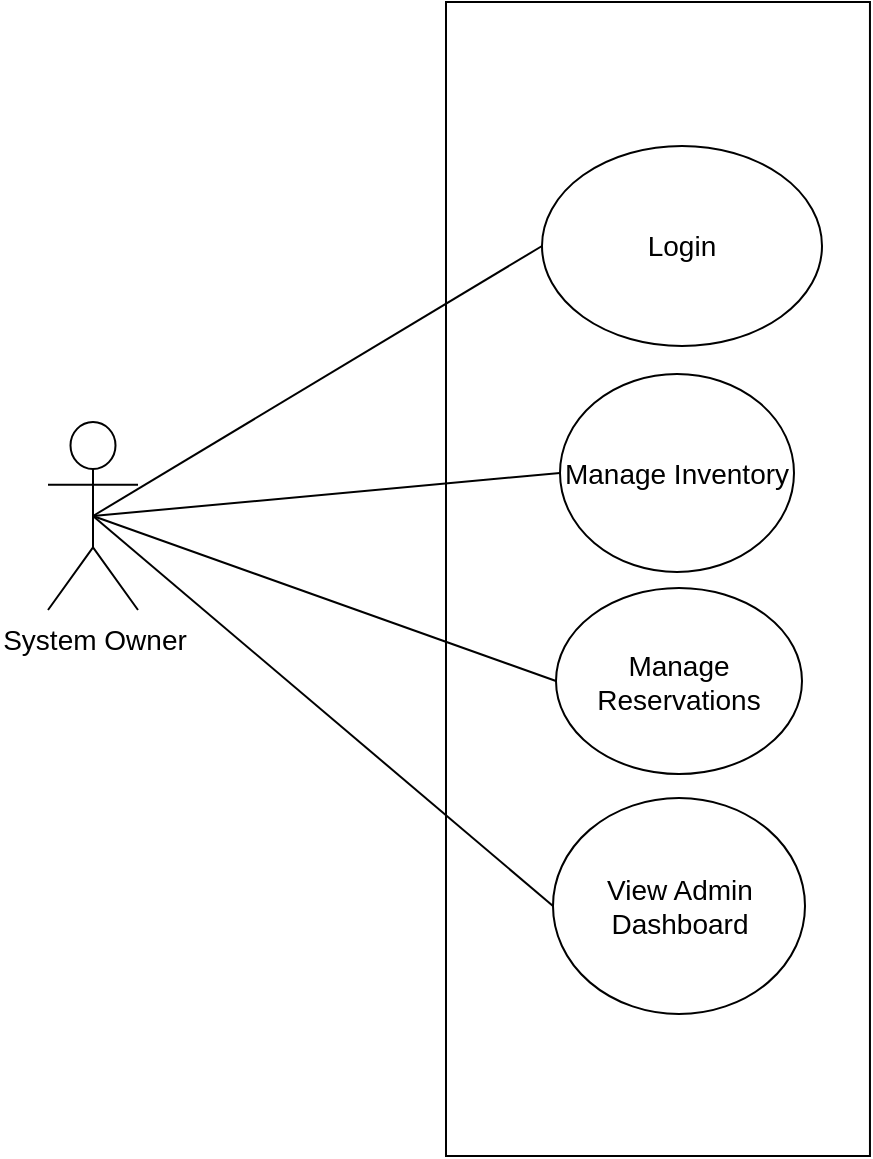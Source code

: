<mxfile version="20.6.0" type="device"><diagram id="9k71jLMtbImuq6LZBYuP" name="Page-1"><mxGraphModel dx="1240" dy="643" grid="0" gridSize="10" guides="1" tooltips="1" connect="1" arrows="1" fold="1" page="1" pageScale="1" pageWidth="827" pageHeight="1169" math="0" shadow="0"><root><mxCell id="0"/><mxCell id="1" parent="0"/><mxCell id="2VqxOQEB4hZ91hwaWbdQ-26" value="" style="rounded=0;whiteSpace=wrap;html=1;" parent="1" vertex="1"><mxGeometry x="373" y="344" width="211.98" height="577" as="geometry"/></mxCell><mxCell id="2VqxOQEB4hZ91hwaWbdQ-30" value="&lt;font&gt;&lt;span style=&quot;font-size: 14px;&quot;&gt;Login&lt;/span&gt;&lt;/font&gt;" style="ellipse;whiteSpace=wrap;html=1;fontFamily=Helvetica;" parent="1" vertex="1"><mxGeometry x="421" y="416" width="140" height="100" as="geometry"/></mxCell><mxCell id="2VqxOQEB4hZ91hwaWbdQ-33" value="" style="endArrow=none;html=1;exitX=0.5;exitY=0.5;exitDx=0;exitDy=0;entryX=0;entryY=0.5;entryDx=0;entryDy=0;exitPerimeter=0;" parent="1" source="2VqxOQEB4hZ91hwaWbdQ-40" target="2VqxOQEB4hZ91hwaWbdQ-30" edge="1"><mxGeometry width="50" height="50" relative="1" as="geometry"><mxPoint x="415.497" y="289.645" as="sourcePoint"/><mxPoint x="536.711" y="185" as="targetPoint"/></mxGeometry></mxCell><mxCell id="2VqxOQEB4hZ91hwaWbdQ-40" value="&lt;font style=&quot;font-size: 14px;&quot;&gt;System Owner&lt;/font&gt;" style="shape=umlActor;verticalLabelPosition=bottom;labelBackgroundColor=#ffffff;verticalAlign=top;html=1;outlineConnect=0;" parent="1" vertex="1"><mxGeometry x="174" y="554" width="45" height="94" as="geometry"/></mxCell><mxCell id="2VqxOQEB4hZ91hwaWbdQ-41" value="&lt;font&gt;&lt;span style=&quot;font-size: 14px;&quot;&gt;View Admin Dashboard&lt;/span&gt;&lt;/font&gt;" style="ellipse;whiteSpace=wrap;html=1;fontFamily=Helvetica;" parent="1" vertex="1"><mxGeometry x="426.5" y="742" width="126" height="108" as="geometry"/></mxCell><mxCell id="2VqxOQEB4hZ91hwaWbdQ-44" value="" style="endArrow=none;html=1;exitX=0.5;exitY=0.5;exitDx=0;exitDy=0;exitPerimeter=0;entryX=0;entryY=0.5;entryDx=0;entryDy=0;" parent="1" source="2VqxOQEB4hZ91hwaWbdQ-40" target="2VqxOQEB4hZ91hwaWbdQ-41" edge="1"><mxGeometry width="50" height="50" relative="1" as="geometry"><mxPoint x="136" y="1105" as="sourcePoint"/><mxPoint x="186" y="1055" as="targetPoint"/></mxGeometry></mxCell><mxCell id="_zALzxFLNM2aoOeIpX6r-1" value="&lt;p style=&quot;font-size: 14px;&quot;&gt;Manage&lt;br&gt; Reservations&lt;/p&gt;" style="ellipse;whiteSpace=wrap;html=1;fontFamily=Helvetica;" vertex="1" parent="1"><mxGeometry x="428" y="637" width="123" height="93" as="geometry"/></mxCell><mxCell id="_zALzxFLNM2aoOeIpX6r-3" value="" style="endArrow=none;html=1;exitX=0.5;exitY=0.5;exitDx=0;exitDy=0;exitPerimeter=0;entryX=0;entryY=0.5;entryDx=0;entryDy=0;" edge="1" parent="1" source="2VqxOQEB4hZ91hwaWbdQ-40" target="_zALzxFLNM2aoOeIpX6r-1"><mxGeometry width="50" height="50" relative="1" as="geometry"><mxPoint x="196" y="825" as="sourcePoint"/><mxPoint x="436.5" y="887" as="targetPoint"/></mxGeometry></mxCell><mxCell id="_zALzxFLNM2aoOeIpX6r-4" value="&lt;font&gt;&lt;span style=&quot;font-size: 14px;&quot;&gt;Manage Inventory&lt;/span&gt;&lt;/font&gt;" style="ellipse;whiteSpace=wrap;html=1;fontFamily=Helvetica;" vertex="1" parent="1"><mxGeometry x="430" y="530" width="117" height="99" as="geometry"/></mxCell><mxCell id="_zALzxFLNM2aoOeIpX6r-5" value="" style="endArrow=none;html=1;entryX=0;entryY=0.5;entryDx=0;entryDy=0;exitX=0.5;exitY=0.5;exitDx=0;exitDy=0;exitPerimeter=0;" edge="1" parent="1" target="_zALzxFLNM2aoOeIpX6r-4" source="2VqxOQEB4hZ91hwaWbdQ-40"><mxGeometry width="50" height="50" relative="1" as="geometry"><mxPoint x="260" y="854" as="sourcePoint"/><mxPoint x="340" y="674" as="targetPoint"/></mxGeometry></mxCell></root></mxGraphModel></diagram></mxfile>